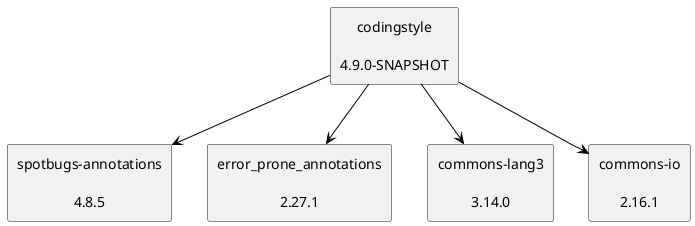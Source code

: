 @startuml
skinparam defaultTextAlignment center
skinparam rectangle {
  BackgroundColor<<optional>> beige
  BackgroundColor<<test>> lightGreen
  BackgroundColor<<runtime>> lightBlue
  BackgroundColor<<provided>> lightGray
}
rectangle "codingstyle\n\n4.9.0-SNAPSHOT" as edu_hm_hafner_codingstyle_jar
rectangle "spotbugs-annotations\n\n4.8.5" as com_github_spotbugs_spotbugs_annotations_jar
rectangle "error_prone_annotations\n\n2.27.1" as com_google_errorprone_error_prone_annotations_jar
rectangle "commons-lang3\n\n3.14.0" as org_apache_commons_commons_lang3_jar
rectangle "commons-io\n\n2.16.1" as commons_io_commons_io_jar
edu_hm_hafner_codingstyle_jar -[#000000]-> com_github_spotbugs_spotbugs_annotations_jar
edu_hm_hafner_codingstyle_jar -[#000000]-> com_google_errorprone_error_prone_annotations_jar
edu_hm_hafner_codingstyle_jar -[#000000]-> org_apache_commons_commons_lang3_jar
edu_hm_hafner_codingstyle_jar -[#000000]-> commons_io_commons_io_jar
@enduml